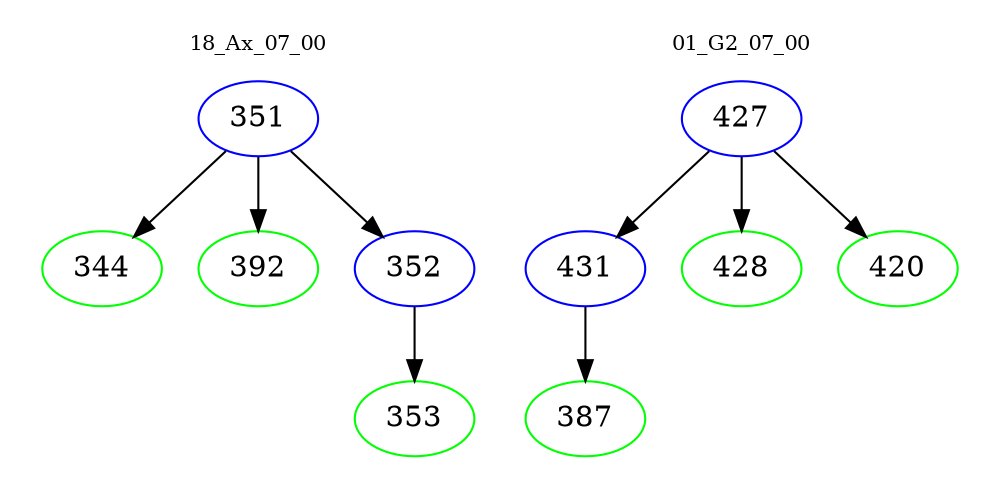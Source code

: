 digraph{
subgraph cluster_0 {
color = white
label = "18_Ax_07_00";
fontsize=10;
T0_351 [label="351", color="blue"]
T0_351 -> T0_344 [color="black"]
T0_344 [label="344", color="green"]
T0_351 -> T0_392 [color="black"]
T0_392 [label="392", color="green"]
T0_351 -> T0_352 [color="black"]
T0_352 [label="352", color="blue"]
T0_352 -> T0_353 [color="black"]
T0_353 [label="353", color="green"]
}
subgraph cluster_1 {
color = white
label = "01_G2_07_00";
fontsize=10;
T1_427 [label="427", color="blue"]
T1_427 -> T1_431 [color="black"]
T1_431 [label="431", color="blue"]
T1_431 -> T1_387 [color="black"]
T1_387 [label="387", color="green"]
T1_427 -> T1_428 [color="black"]
T1_428 [label="428", color="green"]
T1_427 -> T1_420 [color="black"]
T1_420 [label="420", color="green"]
}
}
